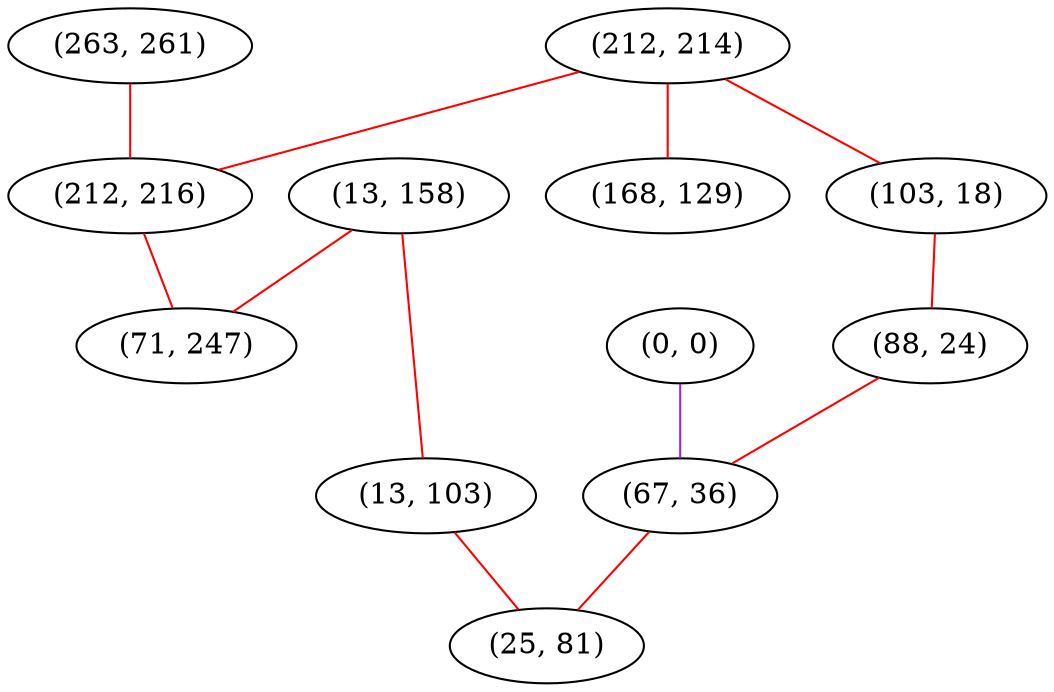 graph "" {
"(263, 261)";
"(0, 0)";
"(212, 214)";
"(212, 216)";
"(168, 129)";
"(103, 18)";
"(13, 158)";
"(88, 24)";
"(13, 103)";
"(67, 36)";
"(71, 247)";
"(25, 81)";
"(263, 261)" -- "(212, 216)"  [color=red, key=0, weight=1];
"(0, 0)" -- "(67, 36)"  [color=purple, key=0, weight=4];
"(212, 214)" -- "(168, 129)"  [color=red, key=0, weight=1];
"(212, 214)" -- "(103, 18)"  [color=red, key=0, weight=1];
"(212, 214)" -- "(212, 216)"  [color=red, key=0, weight=1];
"(212, 216)" -- "(71, 247)"  [color=red, key=0, weight=1];
"(103, 18)" -- "(88, 24)"  [color=red, key=0, weight=1];
"(13, 158)" -- "(13, 103)"  [color=red, key=0, weight=1];
"(13, 158)" -- "(71, 247)"  [color=red, key=0, weight=1];
"(88, 24)" -- "(67, 36)"  [color=red, key=0, weight=1];
"(13, 103)" -- "(25, 81)"  [color=red, key=0, weight=1];
"(67, 36)" -- "(25, 81)"  [color=red, key=0, weight=1];
}
